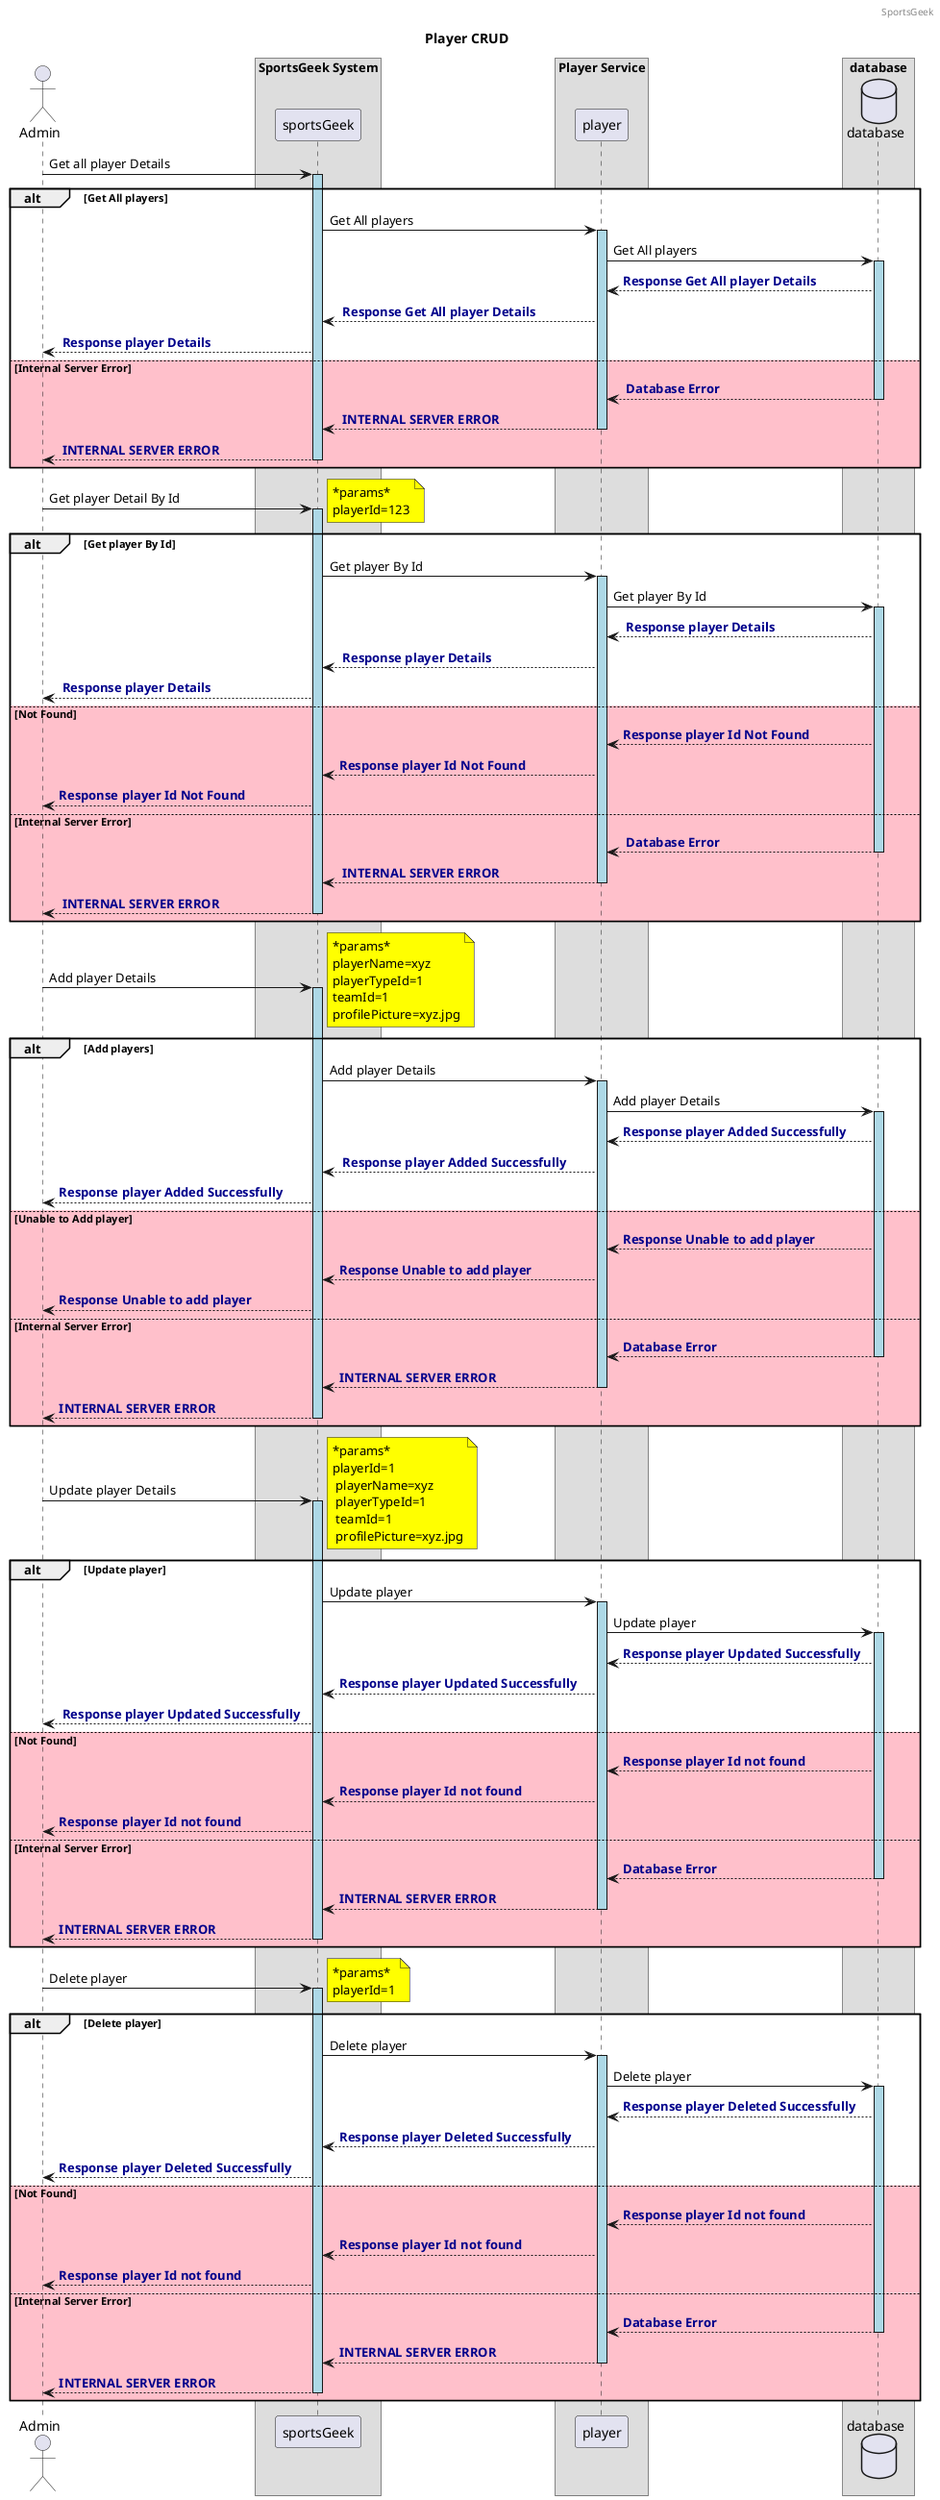 @startuml
header SportsGeek
title Player CRUD
skinparam ParticipantPadding 10
skinparam BoxPadding 20
actor Admin
box "SportsGeek System"
 participant sportsGeek
end box
box "Player Service"
 participant player
end box
box "database"
    database database
end box

Admin -> sportsGeek: Get all player Details
activate "sportsGeek" #lightblue
alt #white Get All players
    sportsGeek -> "player" : Get All players
    activate player #lightblue
    "player" -> "database" : Get All players
    activate "database" #lightblue
    "database" --> "player" : <font color=darkblue><b>Response Get All player Details
    "player" --> "sportsGeek" : <font color=darkblue><b> Response Get All player Details
"sportsGeek" --> Admin : <font color=darkblue><b> Response player Details
else #pink Internal Server Error
"database" --> "player" : <font color=darkblue><b> Database Error
deactivate "database"
"player" --> "sportsGeek" : <font color=darkblue><b> INTERNAL SERVER ERROR
deactivate "player"
"sportsGeek" --> Admin : <font color=darkblue><b> INTERNAL SERVER ERROR
deactivate "sportsGeek"
end alt

Admin -> "sportsGeek": Get player Detail By Id
activate "sportsGeek" #lightblue
alt #white Get player By Id
note right #yellow
        *params*
        playerId=123
        end note
    "sportsGeek" -> "player" : Get player By Id
    activate player #lightblue
    "player" -> "database" : Get player By Id
        activate "database" #lightblue
    "database" --> "player" : <font color=darkblue><b> Response player Details
"player" --> "sportsGeek" : <font color=darkblue><b> Response player Details
"sportsGeek" --> Admin : <font color=darkblue><b> Response player Details
else #pink Not Found
      "database" --> "player" : <font color=darkblue><b>Response player Id Not Found
"player" --> "sportsGeek" : <font color=darkblue><b>Response player Id Not Found
"sportsGeek" --> Admin : <font color=darkblue><b>Response player Id Not Found
else #pink Internal Server Error
"database" --> "player" : <font color=darkblue><b> Database Error
deactivate "database"
"player" --> "sportsGeek" : <font color=darkblue><b> INTERNAL SERVER ERROR
deactivate "player"
"sportsGeek" --> Admin : <font color=darkblue><b> INTERNAL SERVER ERROR
deactivate "sportsGeek"
end alt


Admin -> "sportsGeek": Add player Details
activate "sportsGeek" #lightblue
note right #yellow
        *params*
        playerName=xyz
        playerTypeId=1
        teamId=1
        profilePicture=xyz.jpg
        end note
alt #white Add players
    "sportsGeek" -> "player" : Add player Details
    activate player #lightblue
    player -> "database" : Add player Details
    activate "database" #lightblue
    "database" --> "player" : <font color=darkblue><b>Response player Added Successfully
"player" --> "sportsGeek" : <font color=darkblue><b> Response player Added Successfully
"sportsGeek" --> Admin : <font color=darkblue><b>Response player Added Successfully
else #pink Unable to Add player
"database" --> "player" : <font color=darkblue><b>Response Unable to add player
"player" --> "sportsGeek" : <font color=darkblue><b>Response Unable to add player
"sportsGeek" --> Admin : <font color=darkblue><b>Response Unable to add player
else #pink Internal Server Error
"database" --> "player" : <font color=darkblue><b>Database Error
deactivate "database"
"player" --> "sportsGeek" : <font color=darkblue><b>INTERNAL SERVER ERROR
deactivate "player"
"sportsGeek" --> Admin : <font color=darkblue><b>INTERNAL SERVER ERROR
deactivate "sportsGeek"
end alt

Admin -> "sportsGeek": Update player Details
activate "sportsGeek" #lightblue
note right #yellow
        *params*
        playerId=1
         playerName=xyz
         playerTypeId=1
         teamId=1
         profilePicture=xyz.jpg
        end note
alt #white Update player
    "sportsGeek" -> "player" : Update player
    activate player #lightblue
    player -> "database" : Update player
    activate "database" #lightblue
    "database" --> "player" : <font color=darkblue><b>Response player Updated Successfully
"player" --> "sportsGeek" : <font color=darkblue><b>Response player Updated Successfully
"sportsGeek" --> Admin : <font color=darkblue><b> Response player Updated Successfully
else #pink Not Found
"database" --> "player" : <font color=darkblue><b>Response player Id not found
"player" --> "sportsGeek" : <font color=darkblue><b>Response player Id not found
"sportsGeek" --> Admin : <font color=darkblue><b>Response player Id not found
else #pink Internal Server Error
"database" --> "player" : <font color=darkblue><b>Database Error
deactivate "database"
"player" --> "sportsGeek" : <font color=darkblue><b>INTERNAL SERVER ERROR
deactivate "player"
"sportsGeek" --> Admin : <font color=darkblue><b>INTERNAL SERVER ERROR
deactivate "sportsGeek"
end alt

Admin -> "sportsGeek": Delete player
activate "sportsGeek" #lightblue
note right #yellow
        *params*
        playerId=1
        end note
alt #white Delete player
    "sportsGeek" -> "player" : Delete player
    activate player #lightblue
    player -> "database" : Delete player
    activate "database" #lightblue
    "database" --> "player" : <font color=darkblue><b>Response player Deleted Successfully
"player" --> "sportsGeek" : <font color=darkblue><b>Response player Deleted Successfully
"sportsGeek" --> Admin : <font color=darkblue><b>Response player Deleted Successfully
else #pink Not Found
"database" --> "player" : <font color=darkblue><b>Response player Id not found
"player" --> "sportsGeek" : <font color=darkblue><b>Response player Id not found
"sportsGeek" --> Admin : <font color=darkblue><b>Response player Id not found
else #pink Internal Server Error
"database" --> "player" : <font color=darkblue><b>Database Error
deactivate "database"
"player" --> "sportsGeek" : <font color=darkblue><b>INTERNAL SERVER ERROR
deactivate "player"
"sportsGeek" --> Admin : <font color=darkblue><b>INTERNAL SERVER ERROR
deactivate "sportsGeek"
end alt
@enduml